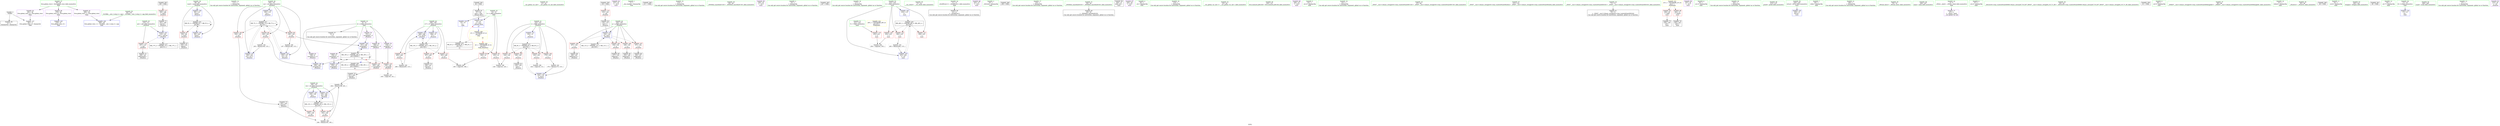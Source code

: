 digraph "SVFG" {
	label="SVFG";

	Node0x562fa57f8260 [shape=record,color=grey,label="{NodeID: 0\nNullPtr}"];
	Node0x562fa57f8260 -> Node0x562fa5806b80[style=solid];
	Node0x562fa57f8260 -> Node0x562fa580b770[style=solid];
	Node0x562fa582a250 [shape=record,color=black,label="{NodeID: 263\n189 = PHI()\n}"];
	Node0x562fa582a250 -> Node0x562fa580aec0[style=solid];
	Node0x562fa5805cd0 [shape=record,color=red,label="{NodeID: 97\n154\<--98\n\<--was0\n_Z5solvev\n}"];
	Node0x562fa5805cd0 -> Node0x562fa5807560[style=solid];
	Node0x562fa58033e0 [shape=record,color=green,label="{NodeID: 14\n113\<--1\n\<--dummyObj\nCan only get source location for instruction, argument, global var or function.}"];
	Node0x562fa5809140 [shape=record,color=grey,label="{NodeID: 194\n202 = Binary(196, 201, )\n}"];
	Node0x562fa5809140 -> Node0x562fa580c4a0[style=solid];
	Node0x562fa5805810 [shape=record,color=red,label="{NodeID: 111\n183\<--108\n\<--i17\n_Z5solvev\n}"];
	Node0x562fa5805810 -> Node0x562fa5809a40[style=solid];
	Node0x562fa5804140 [shape=record,color=green,label="{NodeID: 28\n41\<--42\n__cxx_global_var_init\<--__cxx_global_var_init_field_insensitive\n}"];
	Node0x562fa580b570 [shape=record,color=blue,label="{NodeID: 125\n279\<--37\nllvm.global_ctors_0\<--\nGlob }"];
	Node0x562fa5804eb0 [shape=record,color=green,label="{NodeID: 42\n104\<--105\nq\<--q_field_insensitive\n_Z5solvev\n}"];
	Node0x562fa5804eb0 -> Node0x562fa5806350[style=solid];
	Node0x562fa5804eb0 -> Node0x562fa5805400[style=solid];
	Node0x562fa5804eb0 -> Node0x562fa58054d0[style=solid];
	Node0x562fa5804eb0 -> Node0x562fa58055a0[style=solid];
	Node0x562fa5804eb0 -> Node0x562fa580bbb0[style=solid];
	Node0x562fa580c160 [shape=record,color=blue,label="{NodeID: 139\n102\<--176\ni\<--inc16\n_Z5solvev\n}"];
	Node0x562fa580c160 -> Node0x562fa5819520[style=dashed];
	Node0x562fa5806b80 [shape=record,color=black,label="{NodeID: 56\n2\<--3\ndummyVal\<--dummyVal\n}"];
	Node0x562fa58077d0 [shape=record,color=black,label="{NodeID: 70\n188\<--187\nconv22\<--\n_Z5solvev\n}"];
	Node0x562fa5808330 [shape=record,color=purple,label="{NodeID: 84\n237\<--22\n\<--.str.2\nmain\n}"];
	Node0x562fa57f8500 [shape=record,color=green,label="{NodeID: 1\n7\<--1\n__dso_handle\<--dummyObj\nGlob }"];
	Node0x562fa582a350 [shape=record,color=black,label="{NodeID: 264\n211 = PHI()\n}"];
	Node0x562fa5805da0 [shape=record,color=red,label="{NodeID: 98\n146\<--100\n\<--cur\n_Z5solvev\n}"];
	Node0x562fa5805da0 -> Node0x562fa580bd50[style=solid];
	Node0x562fa5805da0 -> Node0x562fa580e930[style=solid];
	Node0x562fa5803470 [shape=record,color=green,label="{NodeID: 15\n115\<--1\n\<--dummyObj\nCan only get source location for instruction, argument, global var or function.}"];
	Node0x562fa58092c0 [shape=record,color=grey,label="{NodeID: 195\n206 = Binary(205, 115, )\n}"];
	Node0x562fa58092c0 -> Node0x562fa580c570[style=solid];
	Node0x562fa58058e0 [shape=record,color=red,label="{NodeID: 112\n187\<--108\n\<--i17\n_Z5solvev\n}"];
	Node0x562fa58058e0 -> Node0x562fa58077d0[style=solid];
	Node0x562fa5804240 [shape=record,color=green,label="{NodeID: 29\n45\<--46\n_ZNSt8ios_base4InitC1Ev\<--_ZNSt8ios_base4InitC1Ev_field_insensitive\n}"];
	Node0x562fa580b670 [shape=record,color=blue,label="{NodeID: 126\n280\<--38\nllvm.global_ctors_1\<--_GLOBAL__sub_I_Lutyj_0_1.cpp\nGlob }"];
	Node0x562fa5804f80 [shape=record,color=green,label="{NodeID: 43\n106\<--107\nres\<--res_field_insensitive\n_Z5solvev\n}"];
	Node0x562fa5804f80 -> Node0x562fa5805670[style=solid];
	Node0x562fa5804f80 -> Node0x562fa5805740[style=solid];
	Node0x562fa5804f80 -> Node0x562fa580c230[style=solid];
	Node0x562fa5804f80 -> Node0x562fa580c4a0[style=solid];
	Node0x562fa580c230 [shape=record,color=blue,label="{NodeID: 140\n106\<--180\nres\<--\n_Z5solvev\n}"];
	Node0x562fa580c230 -> Node0x562fa581a420[style=dashed];
	Node0x562fa5806c80 [shape=record,color=black,label="{NodeID: 57\n9\<--8\n\<--d\nCan only get source location for instruction, argument, global var or function.}"];
	Node0x562fa58078a0 [shape=record,color=black,label="{NodeID: 71\n191\<--190\nconv24\<--\n_Z5solvev\n}"];
	Node0x562fa58078a0 -> Node0x562fa580c3d0[style=solid];
	Node0x562fa5808400 [shape=record,color=purple,label="{NodeID: 85\n238\<--24\n\<--.str.3\nmain\n}"];
	Node0x562fa57f7300 [shape=record,color=green,label="{NodeID: 2\n15\<--1\n\<--dummyObj\nCan only get source location for instruction, argument, global var or function.}"];
	Node0x562fa582a420 [shape=record,color=black,label="{NodeID: 265\n247 = PHI()\n}"];
	Node0x562fa5805e70 [shape=record,color=red,label="{NodeID: 99\n164\<--100\n\<--cur\n_Z5solvev\n}"];
	Node0x562fa5805e70 -> Node0x562fa580c090[style=solid];
	Node0x562fa5805e70 -> Node0x562fa5808e40[style=solid];
	Node0x562fa5803540 [shape=record,color=green,label="{NodeID: 16\n117\<--1\n\<--dummyObj\nCan only get source location for instruction, argument, global var or function.}"];
	Node0x562fa5809440 [shape=record,color=grey,label="{NodeID: 196\n254 = cmp(252, 253, )\n}"];
	Node0x562fa58059b0 [shape=record,color=red,label="{NodeID: 113\n205\<--108\n\<--i17\n_Z5solvev\n}"];
	Node0x562fa58059b0 -> Node0x562fa58092c0[style=solid];
	Node0x562fa5804340 [shape=record,color=green,label="{NodeID: 30\n51\<--52\n__cxa_atexit\<--__cxa_atexit_field_insensitive\n}"];
	Node0x562fa5818b20 [shape=record,color=black,label="{NodeID: 210\nMR_5V_3 = PHI(MR_5V_7, MR_5V_2, )\npts\{99 \}\n}"];
	Node0x562fa5818b20 -> Node0x562fa5805cd0[style=dashed];
	Node0x562fa5818b20 -> Node0x562fa580bef0[style=dashed];
	Node0x562fa5818b20 -> Node0x562fa5818b20[style=dashed];
	Node0x562fa580b770 [shape=record,color=blue, style = dotted,label="{NodeID: 127\n281\<--3\nllvm.global_ctors_2\<--dummyVal\nGlob }"];
	Node0x562fa5805050 [shape=record,color=green,label="{NodeID: 44\n108\<--109\ni17\<--i17_field_insensitive\n_Z5solvev\n}"];
	Node0x562fa5805050 -> Node0x562fa5805810[style=solid];
	Node0x562fa5805050 -> Node0x562fa58058e0[style=solid];
	Node0x562fa5805050 -> Node0x562fa58059b0[style=solid];
	Node0x562fa5805050 -> Node0x562fa580c300[style=solid];
	Node0x562fa5805050 -> Node0x562fa580c570[style=solid];
	Node0x562fa581cf00 [shape=record,color=yellow,style=double,label="{NodeID: 224\n26V_1 = ENCHI(MR_26V_0)\npts\{232 \}\nFun[main]}"];
	Node0x562fa581cf00 -> Node0x562fa580b060[style=dashed];
	Node0x562fa580c300 [shape=record,color=blue,label="{NodeID: 141\n108\<--15\ni17\<--\n_Z5solvev\n}"];
	Node0x562fa580c300 -> Node0x562fa581a920[style=dashed];
	Node0x562fa5806d80 [shape=record,color=black,label="{NodeID: 58\n12\<--11\n\<--_Z2stB5cxx11\nCan only get source location for instruction, argument, global var or function.}"];
	Node0x562fa5807970 [shape=record,color=black,label="{NodeID: 72\n195\<--194\nconv25\<--\n_Z5solvev\n}"];
	Node0x562fa5807970 -> Node0x562fa580e7b0[style=solid];
	Node0x562fa58084d0 [shape=record,color=purple,label="{NodeID: 86\n243\<--27\n\<--.str.4\nmain\n}"];
	Node0x562fa58025b0 [shape=record,color=green,label="{NodeID: 3\n19\<--1\n_ZSt3cin\<--dummyObj\nGlob }"];
	Node0x562fa582a4f0 [shape=record,color=black,label="{NodeID: 266\n258 = PHI()\n}"];
	Node0x562fa5805f40 [shape=record,color=red,label="{NodeID: 100\n194\<--100\n\<--cur\n_Z5solvev\n}"];
	Node0x562fa5805f40 -> Node0x562fa5807970[style=solid];
	Node0x562fa5803640 [shape=record,color=green,label="{NodeID: 17\n118\<--1\n\<--dummyObj\nCan only get source location for instruction, argument, global var or function.}"];
	Node0x562fa58095c0 [shape=record,color=grey,label="{NodeID: 197\n140 = cmp(139, 141, )\n}"];
	Node0x562fa5805a80 [shape=record,color=red,label="{NodeID: 114\n197\<--110\n\<--q21\n_Z5solvev\n}"];
	Node0x562fa5805a80 -> Node0x562fa5807a40[style=solid];
	Node0x562fa5804440 [shape=record,color=green,label="{NodeID: 31\n50\<--56\n_ZNSt8ios_base4InitD1Ev\<--_ZNSt8ios_base4InitD1Ev_field_insensitive\n}"];
	Node0x562fa5804440 -> Node0x562fa5806f50[style=solid];
	Node0x562fa5819020 [shape=record,color=black,label="{NodeID: 211\nMR_7V_3 = PHI(MR_7V_8, MR_7V_2, )\npts\{101 \}\n}"];
	Node0x562fa5819020 -> Node0x562fa5805da0[style=dashed];
	Node0x562fa5819020 -> Node0x562fa5805e70[style=dashed];
	Node0x562fa5819020 -> Node0x562fa5805f40[style=dashed];
	Node0x562fa5819020 -> Node0x562fa580bc80[style=dashed];
	Node0x562fa5819020 -> Node0x562fa580bfc0[style=dashed];
	Node0x562fa5819020 -> Node0x562fa5819020[style=dashed];
	Node0x562fa580b870 [shape=record,color=blue,label="{NodeID: 128\n14\<--87\nL\<--conv\n_Z9read_datav\n|{<s0>15}}"];
	Node0x562fa580b870:s0 -> Node0x562fa581ff10[style=dashed,color=blue];
	Node0x562fa5805120 [shape=record,color=green,label="{NodeID: 45\n110\<--111\nq21\<--q21_field_insensitive\n_Z5solvev\n}"];
	Node0x562fa5805120 -> Node0x562fa5805a80[style=solid];
	Node0x562fa5805120 -> Node0x562fa580c3d0[style=solid];
	Node0x562fa580c3d0 [shape=record,color=blue,label="{NodeID: 142\n110\<--191\nq21\<--conv24\n_Z5solvev\n}"];
	Node0x562fa580c3d0 -> Node0x562fa5805a80[style=dashed];
	Node0x562fa580c3d0 -> Node0x562fa581ae20[style=dashed];
	Node0x562fa5806e80 [shape=record,color=black,label="{NodeID: 59\n228\<--15\nmain_ret\<--\nmain\n}"];
	Node0x562fa5807a40 [shape=record,color=black,label="{NodeID: 73\n198\<--197\nidxprom26\<--\n_Z5solvev\n}"];
	Node0x562fa58085a0 [shape=record,color=purple,label="{NodeID: 87\n244\<--29\n\<--.str.5\nmain\n}"];
	Node0x562fa5802640 [shape=record,color=green,label="{NodeID: 4\n20\<--1\n.str\<--dummyObj\nGlob }"];
	Node0x562fa5806010 [shape=record,color=red,label="{NodeID: 101\n124\<--102\n\<--i\n_Z5solvev\n}"];
	Node0x562fa5806010 -> Node0x562fa5809740[style=solid];
	Node0x562fa5803740 [shape=record,color=green,label="{NodeID: 18\n119\<--1\n\<--dummyObj\nCan only get source location for instruction, argument, global var or function.}"];
	Node0x562fa5809740 [shape=record,color=grey,label="{NodeID: 198\n126 = cmp(124, 125, )\n}"];
	Node0x562fa580ada0 [shape=record,color=red,label="{NodeID: 115\n133\<--130\n\<--call\n_Z5solvev\n}"];
	Node0x562fa580ada0 -> Node0x562fa58072f0[style=solid];
	Node0x562fa5804540 [shape=record,color=green,label="{NodeID: 32\n63\<--64\n__cxx_global_var_init.1\<--__cxx_global_var_init.1_field_insensitive\n}"];
	Node0x562fa5819520 [shape=record,color=black,label="{NodeID: 212\nMR_9V_3 = PHI(MR_9V_4, MR_9V_2, )\npts\{103 \}\n}"];
	Node0x562fa5819520 -> Node0x562fa5806010[style=dashed];
	Node0x562fa5819520 -> Node0x562fa58060e0[style=dashed];
	Node0x562fa5819520 -> Node0x562fa58061b0[style=dashed];
	Node0x562fa5819520 -> Node0x562fa5806280[style=dashed];
	Node0x562fa5819520 -> Node0x562fa580c160[style=dashed];
	Node0x562fa580b940 [shape=record,color=blue,label="{NodeID: 129\n98\<--113\nwas0\<--\n_Z5solvev\n}"];
	Node0x562fa580b940 -> Node0x562fa5818b20[style=dashed];
	Node0x562fa58051f0 [shape=record,color=green,label="{NodeID: 46\n120\<--121\nllvm.memset.p0i8.i64\<--llvm.memset.p0i8.i64_field_insensitive\n}"];
	Node0x562fa580c4a0 [shape=record,color=blue,label="{NodeID: 143\n106\<--202\nres\<--add\n_Z5solvev\n}"];
	Node0x562fa580c4a0 -> Node0x562fa581a420[style=dashed];
	Node0x562fa5806f50 [shape=record,color=black,label="{NodeID: 60\n49\<--50\n\<--_ZNSt8ios_base4InitD1Ev\nCan only get source location for instruction, argument, global var or function.}"];
	Node0x562fa5807b10 [shape=record,color=black,label="{NodeID: 74\n201\<--200\nconv28\<--\n_Z5solvev\n}"];
	Node0x562fa5807b10 -> Node0x562fa5809140[style=solid];
	Node0x562fa5808670 [shape=record,color=purple,label="{NodeID: 88\n246\<--32\n\<--.str.6\nmain\n}"];
	Node0x562fa58026d0 [shape=record,color=green,label="{NodeID: 5\n22\<--1\n.str.2\<--dummyObj\nGlob }"];
	Node0x562fa58060e0 [shape=record,color=red,label="{NodeID: 102\n128\<--102\n\<--i\n_Z5solvev\n}"];
	Node0x562fa58060e0 -> Node0x562fa5807220[style=solid];
	Node0x562fa5803840 [shape=record,color=green,label="{NodeID: 19\n141\<--1\n\<--dummyObj\nCan only get source location for instruction, argument, global var or function.}"];
	Node0x562fa58098c0 [shape=record,color=grey,label="{NodeID: 199\n144 = cmp(143, 15, )\n}"];
	Node0x562fa580ae30 [shape=record,color=red,label="{NodeID: 116\n139\<--138\n\<--arrayidx\n_Z5solvev\n}"];
	Node0x562fa580ae30 -> Node0x562fa58095c0[style=solid];
	Node0x562fa5804640 [shape=record,color=green,label="{NodeID: 33\n67\<--68\n_ZNSt7__cxx1112basic_stringIcSt11char_traitsIcESaIcEEC1Ev\<--_ZNSt7__cxx1112basic_stringIcSt11char_traitsIcESaIcEEC1Ev_field_insensitive\n}"];
	Node0x562fa5819a20 [shape=record,color=black,label="{NodeID: 213\nMR_11V_2 = PHI(MR_11V_3, MR_11V_1, )\npts\{105 \}\n}"];
	Node0x562fa5819a20 -> Node0x562fa580bbb0[style=dashed];
	Node0x562fa580ba10 [shape=record,color=blue,label="{NodeID: 130\n100\<--115\ncur\<--\n_Z5solvev\n}"];
	Node0x562fa580ba10 -> Node0x562fa5819020[style=dashed];
	Node0x562fa58052f0 [shape=record,color=green,label="{NodeID: 47\n131\<--132\n_ZNSt7__cxx1112basic_stringIcSt11char_traitsIcESaIcEEixEm\<--_ZNSt7__cxx1112basic_stringIcSt11char_traitsIcESaIcEEixEm_field_insensitive\n}"];
	Node0x562fa580c570 [shape=record,color=blue,label="{NodeID: 144\n108\<--206\ni17\<--inc30\n_Z5solvev\n}"];
	Node0x562fa580c570 -> Node0x562fa581a920[style=dashed];
	Node0x562fa5807050 [shape=record,color=black,label="{NodeID: 61\n70\<--71\n\<--_ZNSt7__cxx1112basic_stringIcSt11char_traitsIcESaIcEED1Ev\nCan only get source location for instruction, argument, global var or function.}"];
	Node0x562fa5807be0 [shape=record,color=black,label="{NodeID: 75\n239\<--236\ncall\<--\nmain\n}"];
	Node0x562fa5808740 [shape=record,color=purple,label="{NodeID: 89\n257\<--34\n\<--.str.7\nmain\n}"];
	Node0x562fa5802f60 [shape=record,color=green,label="{NodeID: 6\n24\<--1\n.str.3\<--dummyObj\nGlob }"];
	Node0x562fa58061b0 [shape=record,color=red,label="{NodeID: 103\n143\<--102\n\<--i\n_Z5solvev\n}"];
	Node0x562fa58061b0 -> Node0x562fa58098c0[style=solid];
	Node0x562fa5803940 [shape=record,color=green,label="{NodeID: 20\n162\<--1\n\<--dummyObj\nCan only get source location for instruction, argument, global var or function.}"];
	Node0x562fa5809a40 [shape=record,color=grey,label="{NodeID: 200\n185 = cmp(183, 184, )\n}"];
	Node0x562fa580aec0 [shape=record,color=red,label="{NodeID: 117\n190\<--189\n\<--call23\n_Z5solvev\n}"];
	Node0x562fa580aec0 -> Node0x562fa58078a0[style=solid];
	Node0x562fa5804740 [shape=record,color=green,label="{NodeID: 34\n71\<--75\n_ZNSt7__cxx1112basic_stringIcSt11char_traitsIcESaIcEED1Ev\<--_ZNSt7__cxx1112basic_stringIcSt11char_traitsIcESaIcEED1Ev_field_insensitive\n}"];
	Node0x562fa5804740 -> Node0x562fa5807050[style=solid];
	Node0x562fa5819f20 [shape=record,color=black,label="{NodeID: 214\nMR_19V_2 = PHI(MR_19V_8, MR_19V_1, )\npts\{100000 \}\n|{|<s6>16}}"];
	Node0x562fa5819f20 -> Node0x562fa580ae30[style=dashed];
	Node0x562fa5819f20 -> Node0x562fa580af90[style=dashed];
	Node0x562fa5819f20 -> Node0x562fa580bd50[style=dashed];
	Node0x562fa5819f20 -> Node0x562fa580be20[style=dashed];
	Node0x562fa5819f20 -> Node0x562fa580c090[style=dashed];
	Node0x562fa5819f20 -> Node0x562fa5819f20[style=dashed];
	Node0x562fa5819f20:s6 -> Node0x562fa581bd20[style=dashed,color=blue];
	Node0x562fa580bae0 [shape=record,color=blue,label="{NodeID: 131\n102\<--15\ni\<--\n_Z5solvev\n}"];
	Node0x562fa580bae0 -> Node0x562fa5819520[style=dashed];
	Node0x562fa5806410 [shape=record,color=green,label="{NodeID: 48\n212\<--213\nprintf\<--printf_field_insensitive\n}"];
	Node0x562fa581d2b0 [shape=record,color=yellow,style=double,label="{NodeID: 228\n2V_1 = ENCHI(MR_2V_0)\npts\{16 \}\nFun[_Z5solvev]}"];
	Node0x562fa581d2b0 -> Node0x562fa5808b10[style=dashed];
	Node0x562fa581d2b0 -> Node0x562fa5808be0[style=dashed];
	Node0x562fa580c640 [shape=record,color=blue,label="{NodeID: 145\n229\<--15\nretval\<--\nmain\n}"];
	Node0x562fa5807150 [shape=record,color=black,label="{NodeID: 62\n87\<--84\nconv\<--call1\n_Z9read_datav\n}"];
	Node0x562fa5807150 -> Node0x562fa580b870[style=solid];
	Node0x562fa5807cb0 [shape=record,color=black,label="{NodeID: 76\n245\<--242\ncall1\<--\nmain\n}"];
	Node0x562fa581ff10 [shape=record,color=yellow,style=double,label="{NodeID: 256\n2V_3 = CSCHI(MR_2V_2)\npts\{16 \}\nCS[]|{|<s1>16}}"];
	Node0x562fa581ff10 -> Node0x562fa581b820[style=dashed];
	Node0x562fa581ff10:s1 -> Node0x562fa581d2b0[style=dashed,color=red];
	Node0x562fa5808810 [shape=record,color=purple,label="{NodeID: 90\n279\<--36\nllvm.global_ctors_0\<--llvm.global_ctors\nGlob }"];
	Node0x562fa5808810 -> Node0x562fa580b570[style=solid];
	Node0x562fa5802ff0 [shape=record,color=green,label="{NodeID: 7\n26\<--1\nstdin\<--dummyObj\nGlob }"];
	Node0x562fa5806280 [shape=record,color=red,label="{NodeID: 104\n175\<--102\n\<--i\n_Z5solvev\n}"];
	Node0x562fa5806280 -> Node0x562fa580eab0[style=solid];
	Node0x562fa5803a40 [shape=record,color=green,label="{NodeID: 21\n180\<--1\n\<--dummyObj\nCan only get source location for instruction, argument, global var or function.}"];
	Node0x562fa580af90 [shape=record,color=red,label="{NodeID: 118\n200\<--199\n\<--arrayidx27\n_Z5solvev\n}"];
	Node0x562fa580af90 -> Node0x562fa5807b10[style=solid];
	Node0x562fa5804840 [shape=record,color=green,label="{NodeID: 35\n78\<--79\n_Z9read_datav\<--_Z9read_datav_field_insensitive\n}"];
	Node0x562fa581a420 [shape=record,color=black,label="{NodeID: 215\nMR_13V_3 = PHI(MR_13V_4, MR_13V_2, )\npts\{107 \}\n}"];
	Node0x562fa581a420 -> Node0x562fa5805670[style=dashed];
	Node0x562fa581a420 -> Node0x562fa5805740[style=dashed];
	Node0x562fa581a420 -> Node0x562fa580c4a0[style=dashed];
	Node0x562fa580bbb0 [shape=record,color=blue,label="{NodeID: 132\n104\<--134\nq\<--conv1\n_Z5solvev\n}"];
	Node0x562fa580bbb0 -> Node0x562fa5806350[style=dashed];
	Node0x562fa580bbb0 -> Node0x562fa5805400[style=dashed];
	Node0x562fa580bbb0 -> Node0x562fa58054d0[style=dashed];
	Node0x562fa580bbb0 -> Node0x562fa58055a0[style=dashed];
	Node0x562fa580bbb0 -> Node0x562fa5819a20[style=dashed];
	Node0x562fa5806510 [shape=record,color=green,label="{NodeID: 49\n226\<--227\nmain\<--main_field_insensitive\n}"];
	Node0x562fa580c710 [shape=record,color=blue,label="{NodeID: 146\n233\<--115\nt\<--\nmain\n}"];
	Node0x562fa580c710 -> Node0x562fa581b320[style=dashed];
	Node0x562fa5807220 [shape=record,color=black,label="{NodeID: 63\n129\<--128\nconv\<--\n_Z5solvev\n}"];
	Node0x562fa5807d80 [shape=record,color=purple,label="{NodeID: 77\n47\<--4\n\<--_ZStL8__ioinit\n__cxx_global_var_init\n}"];
	Node0x562fa5808910 [shape=record,color=purple,label="{NodeID: 91\n280\<--36\nllvm.global_ctors_1\<--llvm.global_ctors\nGlob }"];
	Node0x562fa5808910 -> Node0x562fa580b670[style=solid];
	Node0x562fa5803080 [shape=record,color=green,label="{NodeID: 8\n27\<--1\n.str.4\<--dummyObj\nGlob }"];
	Node0x562fa5806350 [shape=record,color=red,label="{NodeID: 105\n136\<--104\n\<--q\n_Z5solvev\n}"];
	Node0x562fa5806350 -> Node0x562fa58073c0[style=solid];
	Node0x562fa5803b40 [shape=record,color=green,label="{NodeID: 22\n4\<--6\n_ZStL8__ioinit\<--_ZStL8__ioinit_field_insensitive\nGlob }"];
	Node0x562fa5803b40 -> Node0x562fa5807d80[style=solid];
	Node0x562fa580b060 [shape=record,color=red,label="{NodeID: 119\n253\<--231\n\<--T\nmain\n}"];
	Node0x562fa580b060 -> Node0x562fa5809440[style=solid];
	Node0x562fa5804940 [shape=record,color=green,label="{NodeID: 36\n82\<--83\n_ZStrsIcSt11char_traitsIcESaIcEERSt13basic_istreamIT_T0_ES7_RNSt7__cxx1112basic_stringIS4_S5_T1_EE\<--_ZStrsIcSt11char_traitsIcESaIcEERSt13basic_istreamIT_T0_ES7_RNSt7__cxx1112basic_stringIS4_S5_T1_EE_field_insensitive\n}"];
	Node0x562fa581a920 [shape=record,color=black,label="{NodeID: 216\nMR_15V_3 = PHI(MR_15V_4, MR_15V_2, )\npts\{109 \}\n}"];
	Node0x562fa581a920 -> Node0x562fa5805810[style=dashed];
	Node0x562fa581a920 -> Node0x562fa58058e0[style=dashed];
	Node0x562fa581a920 -> Node0x562fa58059b0[style=dashed];
	Node0x562fa581a920 -> Node0x562fa580c570[style=dashed];
	Node0x562fa580bc80 [shape=record,color=blue,label="{NodeID: 133\n100\<--147\ncur\<--inc\n_Z5solvev\n}"];
	Node0x562fa580bc80 -> Node0x562fa5819020[style=dashed];
	Node0x562fa5806610 [shape=record,color=green,label="{NodeID: 50\n229\<--230\nretval\<--retval_field_insensitive\nmain\n}"];
	Node0x562fa5806610 -> Node0x562fa580c640[style=solid];
	Node0x562fa580c7e0 [shape=record,color=blue,label="{NodeID: 147\n233\<--263\nt\<--inc\nmain\n}"];
	Node0x562fa580c7e0 -> Node0x562fa581b320[style=dashed];
	Node0x562fa58072f0 [shape=record,color=black,label="{NodeID: 64\n134\<--133\nconv1\<--\n_Z5solvev\n}"];
	Node0x562fa58072f0 -> Node0x562fa580bbb0[style=solid];
	Node0x562fa5807e50 [shape=record,color=purple,label="{NodeID: 78\n138\<--8\narrayidx\<--d\n_Z5solvev\n}"];
	Node0x562fa5807e50 -> Node0x562fa580ae30[style=solid];
	Node0x562fa58293e0 [shape=record,color=black,label="{NodeID: 258\n81 = PHI()\n}"];
	Node0x562fa5808a10 [shape=record,color=purple,label="{NodeID: 92\n281\<--36\nllvm.global_ctors_2\<--llvm.global_ctors\nGlob }"];
	Node0x562fa5808a10 -> Node0x562fa580b770[style=solid];
	Node0x562fa5803110 [shape=record,color=green,label="{NodeID: 9\n29\<--1\n.str.5\<--dummyObj\nGlob }"];
	Node0x562fa580e7b0 [shape=record,color=grey,label="{NodeID: 189\n196 = Binary(193, 195, )\n}"];
	Node0x562fa580e7b0 -> Node0x562fa5809140[style=solid];
	Node0x562fa5805400 [shape=record,color=red,label="{NodeID: 106\n149\<--104\n\<--q\n_Z5solvev\n}"];
	Node0x562fa5805400 -> Node0x562fa5807490[style=solid];
	Node0x562fa5803c40 [shape=record,color=green,label="{NodeID: 23\n8\<--10\nd\<--d_field_insensitive\nGlob }"];
	Node0x562fa5803c40 -> Node0x562fa5806c80[style=solid];
	Node0x562fa5803c40 -> Node0x562fa5807e50[style=solid];
	Node0x562fa5803c40 -> Node0x562fa5807f20[style=solid];
	Node0x562fa5803c40 -> Node0x562fa5807ff0[style=solid];
	Node0x562fa5803c40 -> Node0x562fa58080c0[style=solid];
	Node0x562fa5803c40 -> Node0x562fa5808190[style=solid];
	Node0x562fa580b130 [shape=record,color=red,label="{NodeID: 120\n252\<--233\n\<--t\nmain\n}"];
	Node0x562fa580b130 -> Node0x562fa5809440[style=solid];
	Node0x562fa5804a40 [shape=record,color=green,label="{NodeID: 37\n85\<--86\n_ZNKSt7__cxx1112basic_stringIcSt11char_traitsIcESaIcEE6lengthEv\<--_ZNKSt7__cxx1112basic_stringIcSt11char_traitsIcESaIcEE6lengthEv_field_insensitive\n}"];
	Node0x562fa581ae20 [shape=record,color=black,label="{NodeID: 217\nMR_17V_2 = PHI(MR_17V_3, MR_17V_1, )\npts\{111 \}\n}"];
	Node0x562fa581ae20 -> Node0x562fa580c3d0[style=dashed];
	Node0x562fa580bd50 [shape=record,color=blue,label="{NodeID: 134\n151\<--146\narrayidx6\<--\n_Z5solvev\n}"];
	Node0x562fa580bd50 -> Node0x562fa5819f20[style=dashed];
	Node0x562fa58066e0 [shape=record,color=green,label="{NodeID: 51\n231\<--232\nT\<--T_field_insensitive\nmain\n}"];
	Node0x562fa58066e0 -> Node0x562fa580b060[style=solid];
	Node0x562fa58073c0 [shape=record,color=black,label="{NodeID: 65\n137\<--136\nidxprom\<--\n_Z5solvev\n}"];
	Node0x562fa5807f20 [shape=record,color=purple,label="{NodeID: 79\n151\<--8\narrayidx6\<--d\n_Z5solvev\n}"];
	Node0x562fa5807f20 -> Node0x562fa580bd50[style=solid];
	Node0x562fa5829df0 [shape=record,color=black,label="{NodeID: 259\n130 = PHI()\n}"];
	Node0x562fa5829df0 -> Node0x562fa580ada0[style=solid];
	Node0x562fa5808b10 [shape=record,color=red,label="{NodeID: 93\n125\<--14\n\<--L\n_Z5solvev\n}"];
	Node0x562fa5808b10 -> Node0x562fa5809740[style=solid];
	Node0x562fa58031a0 [shape=record,color=green,label="{NodeID: 10\n31\<--1\nstdout\<--dummyObj\nGlob }"];
	Node0x562fa580e930 [shape=record,color=grey,label="{NodeID: 190\n147 = Binary(146, 115, )\n}"];
	Node0x562fa580e930 -> Node0x562fa580bc80[style=solid];
	Node0x562fa58054d0 [shape=record,color=red,label="{NodeID: 107\n157\<--104\n\<--q\n_Z5solvev\n}"];
	Node0x562fa58054d0 -> Node0x562fa5807630[style=solid];
	Node0x562fa5803d40 [shape=record,color=green,label="{NodeID: 24\n11\<--13\n_Z2stB5cxx11\<--_Z2stB5cxx11_field_insensitive\nGlob }"];
	Node0x562fa5803d40 -> Node0x562fa5806d80[style=solid];
	Node0x562fa580b200 [shape=record,color=red,label="{NodeID: 121\n256\<--233\n\<--t\nmain\n}"];
	Node0x562fa5804b40 [shape=record,color=green,label="{NodeID: 38\n95\<--96\n_Z5solvev\<--_Z5solvev_field_insensitive\n}"];
	Node0x562fa581b320 [shape=record,color=black,label="{NodeID: 218\nMR_28V_3 = PHI(MR_28V_4, MR_28V_2, )\npts\{234 \}\n}"];
	Node0x562fa581b320 -> Node0x562fa580b130[style=dashed];
	Node0x562fa581b320 -> Node0x562fa580b200[style=dashed];
	Node0x562fa581b320 -> Node0x562fa580b2d0[style=dashed];
	Node0x562fa581b320 -> Node0x562fa580c7e0[style=dashed];
	Node0x562fa580be20 [shape=record,color=blue,label="{NodeID: 135\n159\<--15\narrayidx9\<--\n_Z5solvev\n}"];
	Node0x562fa580be20 -> Node0x562fa5819f20[style=dashed];
	Node0x562fa58067b0 [shape=record,color=green,label="{NodeID: 52\n233\<--234\nt\<--t_field_insensitive\nmain\n}"];
	Node0x562fa58067b0 -> Node0x562fa580b130[style=solid];
	Node0x562fa58067b0 -> Node0x562fa580b200[style=solid];
	Node0x562fa58067b0 -> Node0x562fa580b2d0[style=solid];
	Node0x562fa58067b0 -> Node0x562fa580c710[style=solid];
	Node0x562fa58067b0 -> Node0x562fa580c7e0[style=solid];
	Node0x562fa5807490 [shape=record,color=black,label="{NodeID: 66\n150\<--149\nidxprom5\<--\n_Z5solvev\n}"];
	Node0x562fa5807ff0 [shape=record,color=purple,label="{NodeID: 80\n159\<--8\narrayidx9\<--d\n_Z5solvev\n}"];
	Node0x562fa5807ff0 -> Node0x562fa580be20[style=solid];
	Node0x562fa5829f50 [shape=record,color=black,label="{NodeID: 260\n48 = PHI()\n}"];
	Node0x562fa5808be0 [shape=record,color=red,label="{NodeID: 94\n184\<--14\n\<--L\n_Z5solvev\n}"];
	Node0x562fa5808be0 -> Node0x562fa5809a40[style=solid];
	Node0x562fa5803230 [shape=record,color=green,label="{NodeID: 11\n32\<--1\n.str.6\<--dummyObj\nGlob }"];
	Node0x562fa580eab0 [shape=record,color=grey,label="{NodeID: 191\n176 = Binary(175, 115, )\n}"];
	Node0x562fa580eab0 -> Node0x562fa580c160[style=solid];
	Node0x562fa58055a0 [shape=record,color=red,label="{NodeID: 108\n167\<--104\n\<--q\n_Z5solvev\n}"];
	Node0x562fa58055a0 -> Node0x562fa5807700[style=solid];
	Node0x562fa5803e40 [shape=record,color=green,label="{NodeID: 25\n14\<--16\nL\<--L_field_insensitive\nGlob }"];
	Node0x562fa5803e40 -> Node0x562fa5808b10[style=solid];
	Node0x562fa5803e40 -> Node0x562fa5808be0[style=solid];
	Node0x562fa5803e40 -> Node0x562fa580b3a0[style=solid];
	Node0x562fa5803e40 -> Node0x562fa580b870[style=solid];
	Node0x562fa580b2d0 [shape=record,color=red,label="{NodeID: 122\n262\<--233\n\<--t\nmain\n}"];
	Node0x562fa580b2d0 -> Node0x562fa5808fc0[style=solid];
	Node0x562fa5804c40 [shape=record,color=green,label="{NodeID: 39\n98\<--99\nwas0\<--was0_field_insensitive\n_Z5solvev\n}"];
	Node0x562fa5804c40 -> Node0x562fa5805cd0[style=solid];
	Node0x562fa5804c40 -> Node0x562fa580b940[style=solid];
	Node0x562fa5804c40 -> Node0x562fa580bef0[style=solid];
	Node0x562fa581b820 [shape=record,color=black,label="{NodeID: 219\nMR_2V_2 = PHI(MR_2V_3, MR_2V_1, )\npts\{16 \}\n|{<s0>15}}"];
	Node0x562fa581b820:s0 -> Node0x562fa580b870[style=dashed,color=red];
	Node0x562fa580bef0 [shape=record,color=blue,label="{NodeID: 136\n98\<--162\nwas0\<--\n_Z5solvev\n}"];
	Node0x562fa580bef0 -> Node0x562fa5818b20[style=dashed];
	Node0x562fa5806880 [shape=record,color=green,label="{NodeID: 53\n240\<--241\nfreopen\<--freopen_field_insensitive\n}"];
	Node0x562fa5807560 [shape=record,color=black,label="{NodeID: 67\n155\<--154\ntobool\<--\n_Z5solvev\n}"];
	Node0x562fa58080c0 [shape=record,color=purple,label="{NodeID: 81\n169\<--8\narrayidx13\<--d\n_Z5solvev\n}"];
	Node0x562fa58080c0 -> Node0x562fa580c090[style=solid];
	Node0x562fa582a020 [shape=record,color=black,label="{NodeID: 261\n69 = PHI()\n}"];
	Node0x562fa5808cb0 [shape=record,color=red,label="{NodeID: 95\n236\<--26\n\<--stdin\nmain\n}"];
	Node0x562fa5808cb0 -> Node0x562fa5807be0[style=solid];
	Node0x562fa58032c0 [shape=record,color=green,label="{NodeID: 12\n34\<--1\n.str.7\<--dummyObj\nGlob }"];
	Node0x562fa5808e40 [shape=record,color=grey,label="{NodeID: 192\n165 = Binary(164, 115, )\n}"];
	Node0x562fa5808e40 -> Node0x562fa580bfc0[style=solid];
	Node0x562fa5805670 [shape=record,color=red,label="{NodeID: 109\n193\<--106\n\<--res\n_Z5solvev\n}"];
	Node0x562fa5805670 -> Node0x562fa580e7b0[style=solid];
	Node0x562fa5803f40 [shape=record,color=green,label="{NodeID: 26\n17\<--18\nD\<--D_field_insensitive\nGlob }"];
	Node0x562fa5803f40 -> Node0x562fa580b470[style=solid];
	Node0x562fa580b3a0 [shape=record,color=blue,label="{NodeID: 123\n14\<--15\nL\<--\nGlob }"];
	Node0x562fa580b3a0 -> Node0x562fa581b820[style=dashed];
	Node0x562fa5804d10 [shape=record,color=green,label="{NodeID: 40\n100\<--101\ncur\<--cur_field_insensitive\n_Z5solvev\n}"];
	Node0x562fa5804d10 -> Node0x562fa5805da0[style=solid];
	Node0x562fa5804d10 -> Node0x562fa5805e70[style=solid];
	Node0x562fa5804d10 -> Node0x562fa5805f40[style=solid];
	Node0x562fa5804d10 -> Node0x562fa580ba10[style=solid];
	Node0x562fa5804d10 -> Node0x562fa580bc80[style=solid];
	Node0x562fa5804d10 -> Node0x562fa580bfc0[style=solid];
	Node0x562fa581bd20 [shape=record,color=black,label="{NodeID: 220\nMR_19V_2 = PHI(MR_19V_3, MR_19V_1, )\npts\{100000 \}\n|{<s0>16}}"];
	Node0x562fa581bd20:s0 -> Node0x562fa5819f20[style=dashed,color=red];
	Node0x562fa580bfc0 [shape=record,color=blue,label="{NodeID: 137\n100\<--165\ncur\<--inc11\n_Z5solvev\n}"];
	Node0x562fa580bfc0 -> Node0x562fa5819020[style=dashed];
	Node0x562fa5806980 [shape=record,color=green,label="{NodeID: 54\n248\<--249\nscanf\<--scanf_field_insensitive\n}"];
	Node0x562fa5807630 [shape=record,color=black,label="{NodeID: 68\n158\<--157\nidxprom8\<--\n_Z5solvev\n}"];
	Node0x562fa5808190 [shape=record,color=purple,label="{NodeID: 82\n199\<--8\narrayidx27\<--d\n_Z5solvev\n}"];
	Node0x562fa5808190 -> Node0x562fa580af90[style=solid];
	Node0x562fa582a0f0 [shape=record,color=black,label="{NodeID: 262\n84 = PHI()\n}"];
	Node0x562fa582a0f0 -> Node0x562fa5807150[style=solid];
	Node0x562fa5805c00 [shape=record,color=red,label="{NodeID: 96\n242\<--31\n\<--stdout\nmain\n}"];
	Node0x562fa5805c00 -> Node0x562fa5807cb0[style=solid];
	Node0x562fa5803350 [shape=record,color=green,label="{NodeID: 13\n37\<--1\n\<--dummyObj\nCan only get source location for instruction, argument, global var or function.}"];
	Node0x562fa5808fc0 [shape=record,color=grey,label="{NodeID: 193\n263 = Binary(262, 115, )\n}"];
	Node0x562fa5808fc0 -> Node0x562fa580c7e0[style=solid];
	Node0x562fa5805740 [shape=record,color=red,label="{NodeID: 110\n209\<--106\n\<--res\n_Z5solvev\n}"];
	Node0x562fa5804040 [shape=record,color=green,label="{NodeID: 27\n36\<--40\nllvm.global_ctors\<--llvm.global_ctors_field_insensitive\nGlob }"];
	Node0x562fa5804040 -> Node0x562fa5808810[style=solid];
	Node0x562fa5804040 -> Node0x562fa5808910[style=solid];
	Node0x562fa5804040 -> Node0x562fa5808a10[style=solid];
	Node0x562fa580b470 [shape=record,color=blue,label="{NodeID: 124\n17\<--15\nD\<--\nGlob }"];
	Node0x562fa5804de0 [shape=record,color=green,label="{NodeID: 41\n102\<--103\ni\<--i_field_insensitive\n_Z5solvev\n}"];
	Node0x562fa5804de0 -> Node0x562fa5806010[style=solid];
	Node0x562fa5804de0 -> Node0x562fa58060e0[style=solid];
	Node0x562fa5804de0 -> Node0x562fa58061b0[style=solid];
	Node0x562fa5804de0 -> Node0x562fa5806280[style=solid];
	Node0x562fa5804de0 -> Node0x562fa580bae0[style=solid];
	Node0x562fa5804de0 -> Node0x562fa580c160[style=solid];
	Node0x562fa581c220 [shape=record,color=yellow,style=double,label="{NodeID: 221\n21V_1 = ENCHI(MR_21V_0)\npts\{1 \}\nFun[main]}"];
	Node0x562fa581c220 -> Node0x562fa5808cb0[style=dashed];
	Node0x562fa581c220 -> Node0x562fa5805c00[style=dashed];
	Node0x562fa580c090 [shape=record,color=blue,label="{NodeID: 138\n169\<--164\narrayidx13\<--\n_Z5solvev\n}"];
	Node0x562fa580c090 -> Node0x562fa5819f20[style=dashed];
	Node0x562fa5806a80 [shape=record,color=green,label="{NodeID: 55\n38\<--274\n_GLOBAL__sub_I_Lutyj_0_1.cpp\<--_GLOBAL__sub_I_Lutyj_0_1.cpp_field_insensitive\n}"];
	Node0x562fa5806a80 -> Node0x562fa580b670[style=solid];
	Node0x562fa5807700 [shape=record,color=black,label="{NodeID: 69\n168\<--167\nidxprom12\<--\n_Z5solvev\n}"];
	Node0x562fa5808260 [shape=record,color=purple,label="{NodeID: 83\n210\<--20\n\<--.str\n_Z5solvev\n}"];
}
